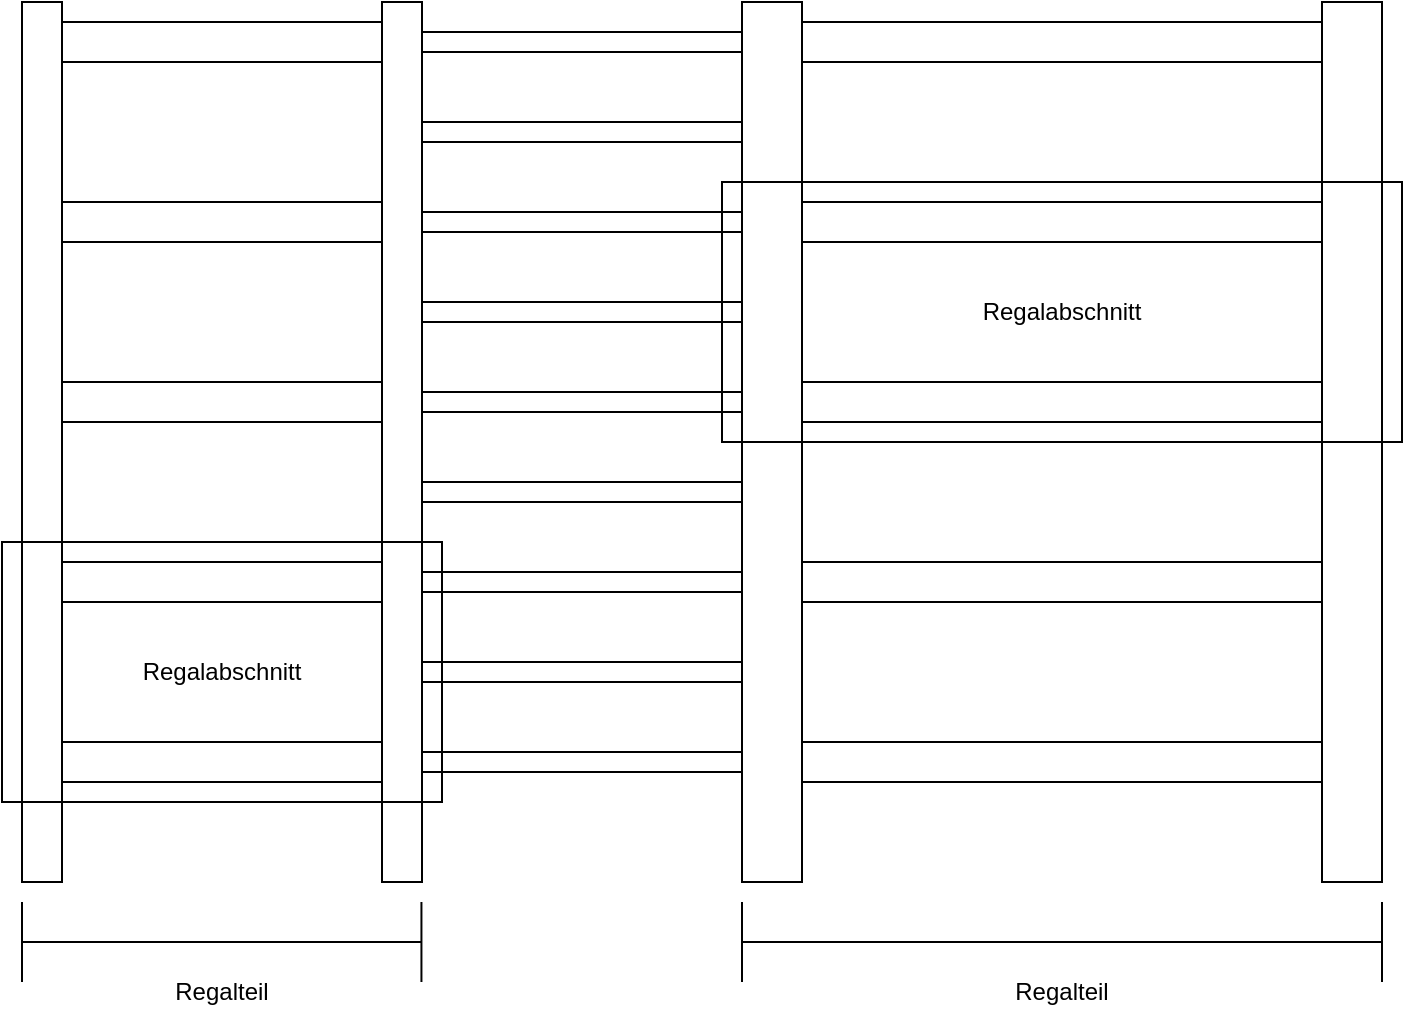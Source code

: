 <mxfile version="24.4.8" type="device">
  <diagram name="Seite-1" id="qi9G_Z0SJHQmdBO_hYTs">
    <mxGraphModel dx="1687" dy="879" grid="1" gridSize="10" guides="1" tooltips="1" connect="1" arrows="1" fold="1" page="1" pageScale="1" pageWidth="827" pageHeight="1169" math="0" shadow="0">
      <root>
        <mxCell id="0" />
        <mxCell id="1" parent="0" />
        <mxCell id="Igx4515cKkAX0FQGIqMP-1" value="" style="rounded=0;whiteSpace=wrap;html=1;rotation=90;" vertex="1" parent="1">
          <mxGeometry x="-130" y="370" width="440" height="20" as="geometry" />
        </mxCell>
        <mxCell id="Igx4515cKkAX0FQGIqMP-2" value="" style="rounded=0;whiteSpace=wrap;html=1;rotation=90;" vertex="1" parent="1">
          <mxGeometry x="50" y="370" width="440" height="20" as="geometry" />
        </mxCell>
        <mxCell id="Igx4515cKkAX0FQGIqMP-3" value="" style="rounded=0;whiteSpace=wrap;html=1;rotation=90;" vertex="1" parent="1">
          <mxGeometry x="235" y="365" width="440" height="30" as="geometry" />
        </mxCell>
        <mxCell id="Igx4515cKkAX0FQGIqMP-4" value="" style="rounded=0;whiteSpace=wrap;html=1;rotation=90;" vertex="1" parent="1">
          <mxGeometry x="525" y="365" width="440" height="30" as="geometry" />
        </mxCell>
        <mxCell id="Igx4515cKkAX0FQGIqMP-5" value="" style="rounded=0;whiteSpace=wrap;html=1;" vertex="1" parent="1">
          <mxGeometry x="100" y="530" width="160" height="20" as="geometry" />
        </mxCell>
        <mxCell id="Igx4515cKkAX0FQGIqMP-6" value="" style="rounded=0;whiteSpace=wrap;html=1;" vertex="1" parent="1">
          <mxGeometry x="100" y="440" width="160" height="20" as="geometry" />
        </mxCell>
        <mxCell id="Igx4515cKkAX0FQGIqMP-7" value="" style="rounded=0;whiteSpace=wrap;html=1;" vertex="1" parent="1">
          <mxGeometry x="100" y="350" width="160" height="20" as="geometry" />
        </mxCell>
        <mxCell id="Igx4515cKkAX0FQGIqMP-8" value="" style="rounded=0;whiteSpace=wrap;html=1;" vertex="1" parent="1">
          <mxGeometry x="100" y="260" width="160" height="20" as="geometry" />
        </mxCell>
        <mxCell id="Igx4515cKkAX0FQGIqMP-9" value="" style="rounded=0;whiteSpace=wrap;html=1;" vertex="1" parent="1">
          <mxGeometry x="470" y="260" width="260" height="20" as="geometry" />
        </mxCell>
        <mxCell id="Igx4515cKkAX0FQGIqMP-10" value="" style="rounded=0;whiteSpace=wrap;html=1;" vertex="1" parent="1">
          <mxGeometry x="470" y="350" width="260" height="20" as="geometry" />
        </mxCell>
        <mxCell id="Igx4515cKkAX0FQGIqMP-11" value="" style="rounded=0;whiteSpace=wrap;html=1;" vertex="1" parent="1">
          <mxGeometry x="470" y="530" width="260" height="20" as="geometry" />
        </mxCell>
        <mxCell id="Igx4515cKkAX0FQGIqMP-12" value="" style="rounded=0;whiteSpace=wrap;html=1;" vertex="1" parent="1">
          <mxGeometry x="470" y="440" width="260" height="20" as="geometry" />
        </mxCell>
        <mxCell id="Igx4515cKkAX0FQGIqMP-13" value="" style="rounded=0;whiteSpace=wrap;html=1;" vertex="1" parent="1">
          <mxGeometry x="280" y="535" width="160" height="10" as="geometry" />
        </mxCell>
        <mxCell id="Igx4515cKkAX0FQGIqMP-14" value="" style="rounded=0;whiteSpace=wrap;html=1;" vertex="1" parent="1">
          <mxGeometry x="280" y="490" width="160" height="10" as="geometry" />
        </mxCell>
        <mxCell id="Igx4515cKkAX0FQGIqMP-18" value="" style="rounded=0;whiteSpace=wrap;html=1;" vertex="1" parent="1">
          <mxGeometry x="280" y="445" width="160" height="10" as="geometry" />
        </mxCell>
        <mxCell id="Igx4515cKkAX0FQGIqMP-20" value="" style="rounded=0;whiteSpace=wrap;html=1;" vertex="1" parent="1">
          <mxGeometry x="280" y="400" width="160" height="10" as="geometry" />
        </mxCell>
        <mxCell id="Igx4515cKkAX0FQGIqMP-21" value="" style="rounded=0;whiteSpace=wrap;html=1;" vertex="1" parent="1">
          <mxGeometry x="280" y="355" width="160" height="10" as="geometry" />
        </mxCell>
        <mxCell id="Igx4515cKkAX0FQGIqMP-23" value="" style="rounded=0;whiteSpace=wrap;html=1;" vertex="1" parent="1">
          <mxGeometry x="280" y="310" width="160" height="10" as="geometry" />
        </mxCell>
        <mxCell id="Igx4515cKkAX0FQGIqMP-24" value="" style="rounded=0;whiteSpace=wrap;html=1;" vertex="1" parent="1">
          <mxGeometry x="280" y="265" width="160" height="10" as="geometry" />
        </mxCell>
        <mxCell id="Igx4515cKkAX0FQGIqMP-27" value="" style="rounded=0;whiteSpace=wrap;html=1;" vertex="1" parent="1">
          <mxGeometry x="100" y="170" width="160" height="20" as="geometry" />
        </mxCell>
        <mxCell id="Igx4515cKkAX0FQGIqMP-30" value="" style="rounded=0;whiteSpace=wrap;html=1;" vertex="1" parent="1">
          <mxGeometry x="280" y="220" width="160" height="10" as="geometry" />
        </mxCell>
        <mxCell id="Igx4515cKkAX0FQGIqMP-31" value="" style="rounded=0;whiteSpace=wrap;html=1;" vertex="1" parent="1">
          <mxGeometry x="280" y="175" width="160" height="10" as="geometry" />
        </mxCell>
        <mxCell id="Igx4515cKkAX0FQGIqMP-32" value="" style="rounded=0;whiteSpace=wrap;html=1;" vertex="1" parent="1">
          <mxGeometry x="470" y="170" width="260" height="20" as="geometry" />
        </mxCell>
        <mxCell id="Igx4515cKkAX0FQGIqMP-33" value="" style="endArrow=none;html=1;rounded=0;" edge="1" parent="1">
          <mxGeometry width="50" height="50" relative="1" as="geometry">
            <mxPoint x="80" y="630" as="sourcePoint" />
            <mxPoint x="280" y="630" as="targetPoint" />
          </mxGeometry>
        </mxCell>
        <mxCell id="Igx4515cKkAX0FQGIqMP-34" value="Regalteil" style="text;html=1;align=center;verticalAlign=middle;whiteSpace=wrap;rounded=0;" vertex="1" parent="1">
          <mxGeometry x="150" y="640" width="60" height="30" as="geometry" />
        </mxCell>
        <mxCell id="Igx4515cKkAX0FQGIqMP-36" value="" style="endArrow=none;html=1;rounded=0;" edge="1" parent="1">
          <mxGeometry width="50" height="50" relative="1" as="geometry">
            <mxPoint x="80" y="650" as="sourcePoint" />
            <mxPoint x="80" y="610" as="targetPoint" />
          </mxGeometry>
        </mxCell>
        <mxCell id="Igx4515cKkAX0FQGIqMP-37" value="" style="endArrow=none;html=1;rounded=0;" edge="1" parent="1">
          <mxGeometry width="50" height="50" relative="1" as="geometry">
            <mxPoint x="279.72" y="650" as="sourcePoint" />
            <mxPoint x="279.72" y="610" as="targetPoint" />
          </mxGeometry>
        </mxCell>
        <mxCell id="Igx4515cKkAX0FQGIqMP-38" value="" style="endArrow=none;html=1;rounded=0;" edge="1" parent="1">
          <mxGeometry width="50" height="50" relative="1" as="geometry">
            <mxPoint x="440" y="630" as="sourcePoint" />
            <mxPoint x="760" y="630" as="targetPoint" />
          </mxGeometry>
        </mxCell>
        <mxCell id="Igx4515cKkAX0FQGIqMP-39" value="Regalteil" style="text;html=1;align=center;verticalAlign=middle;whiteSpace=wrap;rounded=0;" vertex="1" parent="1">
          <mxGeometry x="570" y="640" width="60" height="30" as="geometry" />
        </mxCell>
        <mxCell id="Igx4515cKkAX0FQGIqMP-40" value="" style="endArrow=none;html=1;rounded=0;" edge="1" parent="1">
          <mxGeometry width="50" height="50" relative="1" as="geometry">
            <mxPoint x="440" y="650" as="sourcePoint" />
            <mxPoint x="440" y="610" as="targetPoint" />
          </mxGeometry>
        </mxCell>
        <mxCell id="Igx4515cKkAX0FQGIqMP-41" value="" style="endArrow=none;html=1;rounded=0;" edge="1" parent="1">
          <mxGeometry width="50" height="50" relative="1" as="geometry">
            <mxPoint x="760" y="650" as="sourcePoint" />
            <mxPoint x="760" y="610" as="targetPoint" />
          </mxGeometry>
        </mxCell>
        <mxCell id="Igx4515cKkAX0FQGIqMP-46" value="" style="rounded=0;whiteSpace=wrap;html=1;fillColor=none;" vertex="1" parent="1">
          <mxGeometry x="70" y="430" width="220" height="130" as="geometry" />
        </mxCell>
        <mxCell id="Igx4515cKkAX0FQGIqMP-47" value="Regalabschnitt" style="text;html=1;align=center;verticalAlign=middle;whiteSpace=wrap;rounded=0;" vertex="1" parent="1">
          <mxGeometry x="150" y="480" width="60" height="30" as="geometry" />
        </mxCell>
        <mxCell id="Igx4515cKkAX0FQGIqMP-48" value="" style="rounded=0;whiteSpace=wrap;html=1;fillColor=none;" vertex="1" parent="1">
          <mxGeometry x="430" y="250" width="340" height="130" as="geometry" />
        </mxCell>
        <mxCell id="Igx4515cKkAX0FQGIqMP-49" value="Regalabschnitt" style="text;html=1;align=center;verticalAlign=middle;whiteSpace=wrap;rounded=0;" vertex="1" parent="1">
          <mxGeometry x="570" y="300" width="60" height="30" as="geometry" />
        </mxCell>
      </root>
    </mxGraphModel>
  </diagram>
</mxfile>
